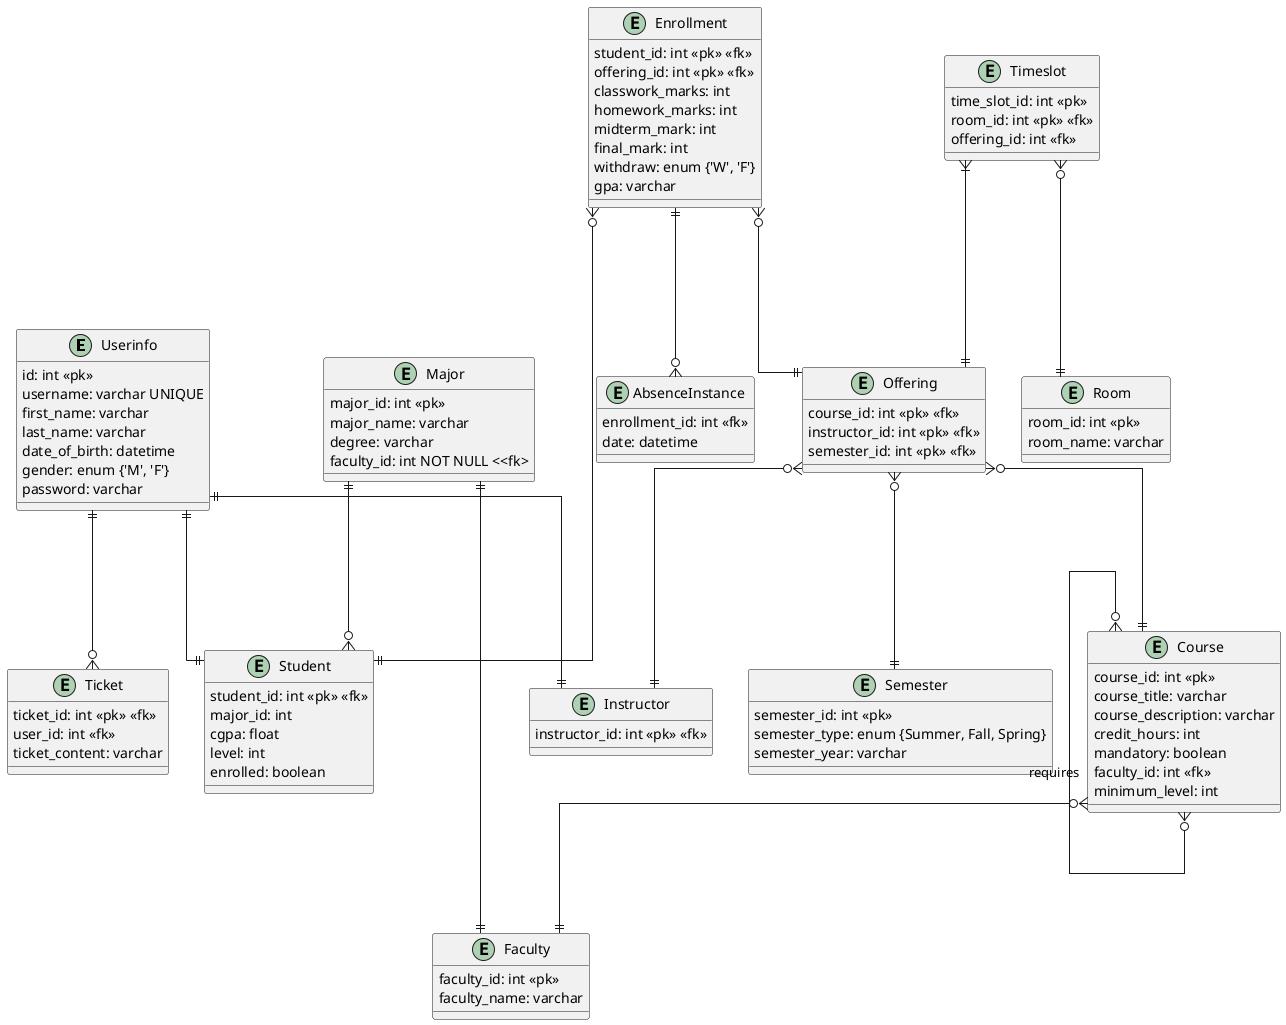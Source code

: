 @startuml

skinparam linetype ortho

Entity Userinfo {
    id: int <<pk>>
    username: varchar UNIQUE
    first_name: varchar
    last_name: varchar
    date_of_birth: datetime
    gender: enum {'M', 'F'}
    password: varchar
}

Entity Student {
    student_id: int <<pk>> <<fk>>
    major_id: int
    cgpa: float
    level: int
    enrolled: boolean
}

Entity Instructor {
    instructor_id: int <<pk>> <<fk>>
}

Entity Ticket {
    ticket_id: int <<pk>> <<fk>>
    user_id: int <<fk>>
    ticket_content: varchar
}

Entity Semester {
    semester_id: int <<pk>>
    semester_type: enum {Summer, Fall, Spring}
    semester_year: varchar
}

Entity Offering {
    course_id: int <<pk>> <<fk>>
    instructor_id: int <<pk>> <<fk>>
    semester_id: int <<pk>> <<fk>>
}

Entity Enrollment {
    student_id: int <<pk>> <<fk>>
    offering_id: int <<pk>> <<fk>>
    classwork_marks: int
    homework_marks: int
    midterm_mark: int
    final_mark: int
    withdraw: enum {'W', 'F'}
    gpa: varchar
}

Entity AbsenceInstance {
    enrollment_id: int <<fk>>
    date: datetime
}

Entity Faculty {
    faculty_id: int <<pk>>
    faculty_name: varchar
}

Entity Major {
    major_id: int <<pk>>
    major_name: varchar
    degree: varchar
    faculty_id: int NOT NULL <<fk>

}

Entity Timeslot {
    time_slot_id: int <<pk>>
    room_id: int <<pk>> <<fk>>
    offering_id: int <<fk>>

}

Entity Room {
    room_id: int <<pk>>
    room_name: varchar

}

Entity Course {
    course_id: int <<pk>>
    course_title: varchar
    course_description: varchar
    credit_hours: int
    mandatory: boolean
    faculty_id: int <<fk>>
    minimum_level: int

}

Userinfo   ||---|| Instructor
Userinfo   ||---|| Student
Userinfo   ||---o{ Ticket
Major      ||---o{ Student
Major      ||---|| Faculty
Enrollment }o---|| Offering
Offering   }o---|| Course
Offering   }o---|| Semester
Offering   }o---|| Instructor
Enrollment }o---|| Student
Enrollment ||---o{ AbsenceInstance
Course     }o---|| Faculty
Timeslot   }o---|| Room
Timeslot   }|---|| Offering

Course }o---o{ Course: requires

@enduml
